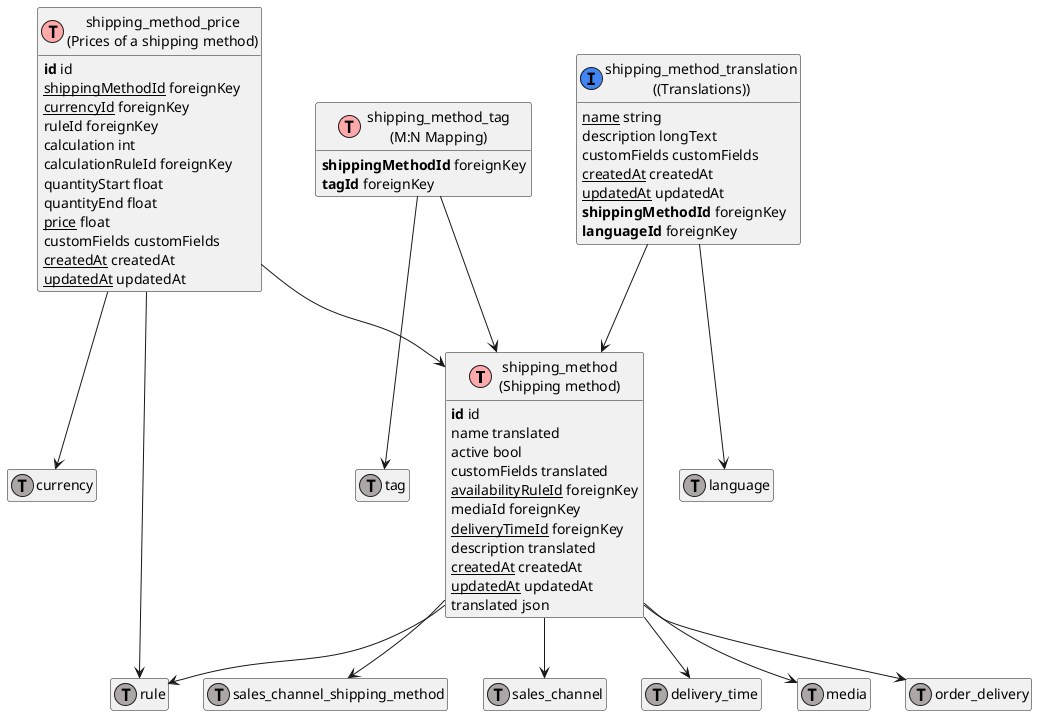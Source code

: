 @startuml
' uncomment the line below if you're using computer with a retina display
' skinparam dpi 300
!define Table(name,desc) class name as "desc" << (T,#FFAAAA) >>
!define ForeignTable(name,desc) class name as "desc" << (T,#ada6a6) >>
!define TranslationTable(name,desc) class name as "desc" << (I,#4286f4) >>
' we use bold for primary key
' green color for unique
' and underscore for not_null
!define primary_key(x) <b>x</b>
!define unique(x) <color:green>x</color>
!define not_null(x) <u>x</u>
' other tags available:
' <i></i>
' <back:COLOR></color>, where color is a color name or html color code
' (#FFAACC)
' see: http://plantuml.com/classes.html#More
hide methods
hide stereotypes
hide empty members
skinparam backgroundColor #FFFFFF

' entities

Table(ShopwareCoreCheckoutShippingShippingMethodDefinition, "shipping_method\n(Shipping method)") {
   primary_key(id) id
   name translated
   active bool
   customFields translated
   not_null(availabilityRuleId) foreignKey
   mediaId foreignKey
   not_null(deliveryTimeId) foreignKey
   description translated
   not_null(createdAt) createdAt
   not_null(updatedAt) updatedAt
   translated json
}
Table(ShopwareCoreCheckoutShippingAggregateShippingMethodTagShippingMethodTagDefinition, "shipping_method_tag\n(M:N Mapping)") {
   primary_key(shippingMethodId) foreignKey
   primary_key(tagId) foreignKey
}
Table(ShopwareCoreCheckoutShippingAggregateShippingMethodPriceShippingMethodPriceDefinition, "shipping_method_price\n(Prices of a shipping method)") {
   primary_key(id) id
   not_null(shippingMethodId) foreignKey
   not_null(currencyId) foreignKey
   ruleId foreignKey
   calculation int
   calculationRuleId foreignKey
   quantityStart float
   quantityEnd float
   not_null(price) float
   customFields customFields
   not_null(createdAt) createdAt
   not_null(updatedAt) updatedAt
}
TranslationTable(ShopwareCoreCheckoutShippingAggregateShippingMethodTranslationShippingMethodTranslationDefinition, "shipping_method_translation\n((Translations))") {
   not_null(name) string
   description longText
   customFields customFields
   not_null(createdAt) createdAt
   not_null(updatedAt) updatedAt
   primary_key(shippingMethodId) foreignKey
   primary_key(languageId) foreignKey
}
ForeignTable(ShopwareCoreContentDeliveryTimeDeliveryTimeDefinition, "delivery_time") {
}
ForeignTable(ShopwareCoreContentRuleRuleDefinition, "rule") {
}
ForeignTable(ShopwareCoreContentMediaMediaDefinition, "media") {
}
ForeignTable(ShopwareCoreCheckoutOrderAggregateOrderDeliveryOrderDeliveryDefinition, "order_delivery") {
}
ForeignTable(ShopwareCoreSystemSalesChannelAggregateSalesChannelShippingMethodSalesChannelShippingMethodDefinition, "sales_channel_shipping_method") {
}
ForeignTable(ShopwareCoreSystemSalesChannelSalesChannelDefinition, "sales_channel") {
}
ForeignTable(ShopwareCoreSystemTagTagDefinition, "tag") {
}
ForeignTable(ShopwareCoreSystemCurrencyCurrencyDefinition, "currency") {
}
ForeignTable(ShopwareCoreFrameworkLanguageLanguageDefinition, "language") {
}

' relationshipd

ShopwareCoreCheckoutShippingShippingMethodDefinition --> ShopwareCoreContentDeliveryTimeDeliveryTimeDefinition
ShopwareCoreCheckoutShippingAggregateShippingMethodTranslationShippingMethodTranslationDefinition --> ShopwareCoreCheckoutShippingShippingMethodDefinition
ShopwareCoreCheckoutShippingShippingMethodDefinition --> ShopwareCoreContentRuleRuleDefinition
ShopwareCoreCheckoutShippingAggregateShippingMethodPriceShippingMethodPriceDefinition --> ShopwareCoreCheckoutShippingShippingMethodDefinition
ShopwareCoreCheckoutShippingShippingMethodDefinition --> ShopwareCoreContentMediaMediaDefinition
ShopwareCoreCheckoutShippingAggregateShippingMethodTagShippingMethodTagDefinition --> ShopwareCoreCheckoutShippingShippingMethodDefinition
ShopwareCoreCheckoutShippingShippingMethodDefinition --> ShopwareCoreCheckoutOrderAggregateOrderDeliveryOrderDeliveryDefinition
ShopwareCoreCheckoutShippingShippingMethodDefinition --> ShopwareCoreSystemSalesChannelAggregateSalesChannelShippingMethodSalesChannelShippingMethodDefinition
ShopwareCoreCheckoutShippingShippingMethodDefinition --> ShopwareCoreSystemSalesChannelSalesChannelDefinition
ShopwareCoreCheckoutShippingAggregateShippingMethodTagShippingMethodTagDefinition --> ShopwareCoreSystemTagTagDefinition
ShopwareCoreCheckoutShippingAggregateShippingMethodPriceShippingMethodPriceDefinition --> ShopwareCoreSystemCurrencyCurrencyDefinition
ShopwareCoreCheckoutShippingAggregateShippingMethodPriceShippingMethodPriceDefinition --> ShopwareCoreContentRuleRuleDefinition
ShopwareCoreCheckoutShippingAggregateShippingMethodTranslationShippingMethodTranslationDefinition --> ShopwareCoreFrameworkLanguageLanguageDefinition
@enduml
